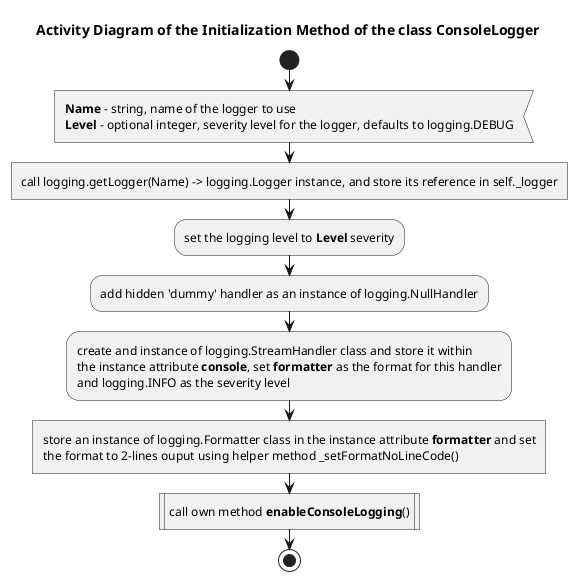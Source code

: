 @startuml pos_utils_loggers_consolelogger_init

title Activity Diagram of the Initialization Method of the class ConsoleLogger

start

:<b>Name</b> - string, name of the logger to use
<b>Level</b> - optional integer, severity level for the logger, defaults to logging.DEBUG<

:call logging.getLogger(Name) -> logging.Logger instance, and store its reference in self._logger]

:set the logging level to <b>Level</b> severity;

:add hidden 'dummy' handler as an instance of logging.NullHandler;

:create and instance of logging.StreamHandler class and store it within
the instance attribute <b>console</b>, set <b>formatter</b> as the format for this handler
and logging.INFO as the severity level;

:store an instance of logging.Formatter class in the instance attribute <b>formatter</b> and set
the format to 2-lines ouput using helper method _setFormatNoLineCode()]

:call own method <b>enableConsoleLogging</b>()|

stop

@enduml